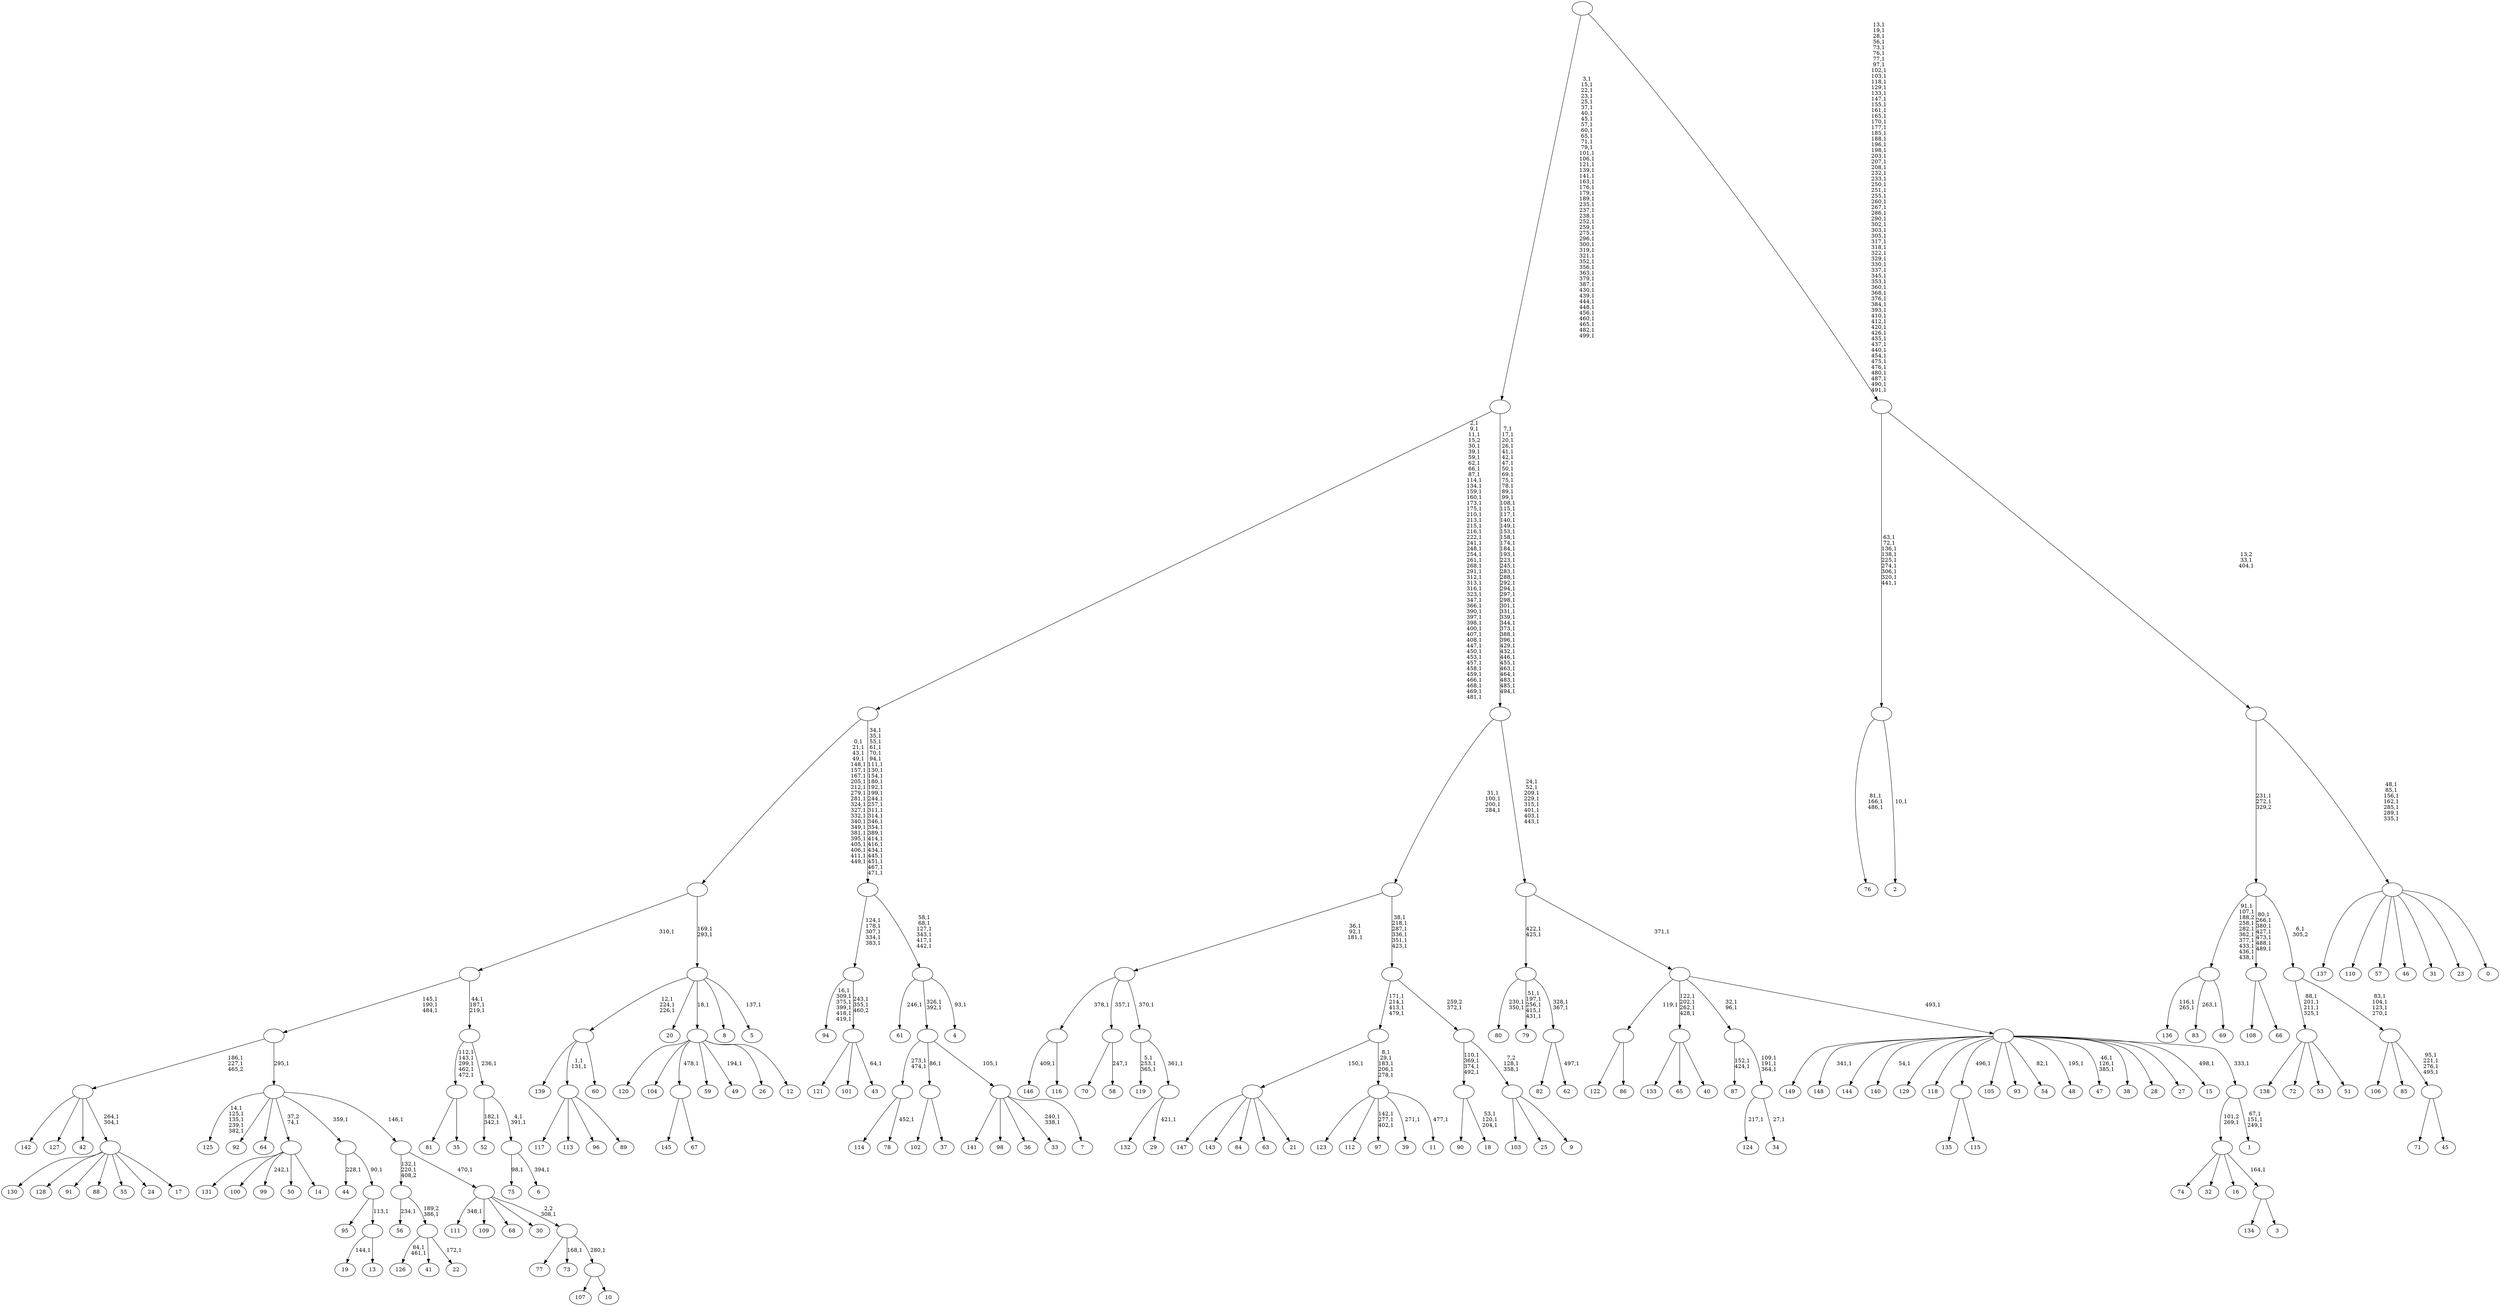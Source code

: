 digraph T {
	650 [label="149"]
	649 [label="148"]
	647 [label="147"]
	646 [label="146"]
	644 [label="145"]
	643 [label="144"]
	642 [label="143"]
	641 [label="142"]
	640 [label="141"]
	639 [label="140"]
	637 [label="139"]
	636 [label="138"]
	635 [label="137"]
	634 [label="136"]
	631 [label="135"]
	630 [label="134"]
	629 [label="133"]
	628 [label="132"]
	627 [label="131"]
	626 [label="130"]
	625 [label="129"]
	624 [label="128"]
	623 [label="127"]
	622 [label="126"]
	619 [label="125"]
	613 [label="124"]
	611 [label="123"]
	610 [label="122"]
	609 [label="121"]
	608 [label="120"]
	607 [label="119"]
	603 [label="118"]
	602 [label="117"]
	601 [label="116"]
	600 [label=""]
	599 [label="115"]
	598 [label=""]
	597 [label="114"]
	596 [label="113"]
	595 [label="112"]
	594 [label="111"]
	592 [label="110"]
	591 [label="109"]
	590 [label="108"]
	589 [label="107"]
	588 [label="106"]
	587 [label="105"]
	586 [label="104"]
	585 [label="103"]
	584 [label="102"]
	583 [label="101"]
	582 [label="100"]
	581 [label="99"]
	579 [label="98"]
	578 [label="97"]
	574 [label="96"]
	573 [label="95"]
	572 [label="94"]
	565 [label="93"]
	564 [label="92"]
	563 [label="91"]
	562 [label="90"]
	561 [label="89"]
	560 [label=""]
	558 [label="88"]
	557 [label="87"]
	554 [label="86"]
	553 [label=""]
	552 [label="85"]
	551 [label="84"]
	550 [label="83"]
	548 [label="82"]
	547 [label="81"]
	546 [label="80"]
	543 [label="79"]
	537 [label="78"]
	535 [label=""]
	533 [label="77"]
	532 [label="76"]
	528 [label="75"]
	526 [label="74"]
	525 [label="73"]
	523 [label="72"]
	522 [label="71"]
	521 [label="70"]
	520 [label="69"]
	519 [label=""]
	510 [label="68"]
	509 [label="67"]
	508 [label=""]
	507 [label="66"]
	506 [label=""]
	499 [label="65"]
	498 [label="64"]
	497 [label="63"]
	496 [label="62"]
	494 [label=""]
	492 [label=""]
	490 [label="61"]
	488 [label="60"]
	487 [label=""]
	484 [label="59"]
	483 [label="58"]
	481 [label=""]
	480 [label="57"]
	479 [label="56"]
	477 [label="55"]
	476 [label="54"]
	474 [label="53"]
	473 [label="52"]
	470 [label="51"]
	469 [label=""]
	465 [label="50"]
	464 [label="49"]
	462 [label="48"]
	460 [label="47"]
	456 [label="46"]
	455 [label="45"]
	454 [label=""]
	450 [label=""]
	446 [label=""]
	445 [label=""]
	443 [label="44"]
	441 [label="43"]
	439 [label=""]
	437 [label=""]
	432 [label="42"]
	431 [label="41"]
	430 [label="40"]
	429 [label=""]
	425 [label="39"]
	423 [label="38"]
	422 [label="37"]
	421 [label=""]
	420 [label="36"]
	419 [label="35"]
	418 [label=""]
	413 [label="34"]
	411 [label=""]
	408 [label=""]
	406 [label="33"]
	403 [label="32"]
	402 [label="31"]
	401 [label="30"]
	400 [label="29"]
	398 [label=""]
	397 [label=""]
	396 [label=""]
	393 [label="28"]
	392 [label="27"]
	391 [label="26"]
	390 [label="25"]
	389 [label="24"]
	388 [label="23"]
	387 [label="22"]
	385 [label=""]
	384 [label=""]
	382 [label="21"]
	381 [label=""]
	380 [label="20"]
	379 [label="19"]
	377 [label="18"]
	373 [label=""]
	369 [label="17"]
	368 [label=""]
	366 [label=""]
	364 [label="16"]
	363 [label="15"]
	361 [label="14"]
	360 [label=""]
	359 [label="13"]
	358 [label=""]
	357 [label=""]
	356 [label=""]
	355 [label="12"]
	354 [label=""]
	353 [label="11"]
	351 [label=""]
	346 [label=""]
	342 [label="10"]
	341 [label=""]
	340 [label=""]
	339 [label=""]
	338 [label=""]
	337 [label=""]
	336 [label=""]
	333 [label="9"]
	332 [label=""]
	330 [label=""]
	329 [label=""]
	323 [label=""]
	319 [label="8"]
	318 [label="7"]
	317 [label=""]
	316 [label=""]
	314 [label="6"]
	312 [label=""]
	310 [label=""]
	309 [label=""]
	306 [label=""]
	305 [label="5"]
	303 [label=""]
	301 [label=""]
	279 [label="4"]
	277 [label=""]
	271 [label=""]
	245 [label=""]
	197 [label="3"]
	196 [label=""]
	195 [label=""]
	194 [label="2"]
	192 [label=""]
	183 [label="1"]
	179 [label=""]
	178 [label=""]
	177 [label=""]
	176 [label=""]
	168 [label=""]
	121 [label=""]
	75 [label="0"]
	74 [label=""]
	67 [label=""]
	65 [label=""]
	0 [label=""]
	600 -> 646 [label="409,1"]
	600 -> 601 [label=""]
	598 -> 631 [label=""]
	598 -> 599 [label=""]
	560 -> 602 [label=""]
	560 -> 596 [label=""]
	560 -> 574 [label=""]
	560 -> 561 [label=""]
	553 -> 610 [label=""]
	553 -> 554 [label=""]
	535 -> 537 [label="452,1"]
	535 -> 597 [label=""]
	519 -> 550 [label="263,1"]
	519 -> 634 [label="116,1\n265,1"]
	519 -> 520 [label=""]
	508 -> 644 [label=""]
	508 -> 509 [label=""]
	506 -> 590 [label=""]
	506 -> 507 [label=""]
	494 -> 496 [label="497,1"]
	494 -> 548 [label=""]
	492 -> 494 [label="328,1\n367,1"]
	492 -> 543 [label="51,1\n197,1\n256,1\n415,1\n431,1"]
	492 -> 546 [label="230,1\n350,1"]
	487 -> 560 [label="1,1\n131,1"]
	487 -> 637 [label=""]
	487 -> 488 [label=""]
	481 -> 483 [label="247,1"]
	481 -> 521 [label=""]
	469 -> 636 [label=""]
	469 -> 523 [label=""]
	469 -> 474 [label=""]
	469 -> 470 [label=""]
	454 -> 522 [label=""]
	454 -> 455 [label=""]
	450 -> 454 [label="95,1\n221,1\n276,1\n495,1"]
	450 -> 588 [label=""]
	450 -> 552 [label=""]
	446 -> 450 [label="83,1\n104,1\n123,1\n270,1"]
	446 -> 469 [label="88,1\n201,1\n211,1\n325,1"]
	445 -> 506 [label="80,1\n266,1\n380,1\n427,1\n473,1\n488,1\n489,1"]
	445 -> 519 [label="91,1\n107,1\n188,2\n258,1\n282,1\n362,1\n377,1\n433,1\n436,1\n438,1"]
	445 -> 446 [label="6,1\n305,2"]
	439 -> 441 [label="64,1"]
	439 -> 609 [label=""]
	439 -> 583 [label=""]
	437 -> 439 [label="243,1\n355,1\n460,2"]
	437 -> 572 [label="16,1\n309,1\n375,1\n399,1\n418,1\n419,1"]
	429 -> 629 [label=""]
	429 -> 499 [label=""]
	429 -> 430 [label=""]
	421 -> 584 [label=""]
	421 -> 422 [label=""]
	418 -> 547 [label=""]
	418 -> 419 [label=""]
	411 -> 413 [label="27,1"]
	411 -> 613 [label="217,1"]
	408 -> 411 [label="109,1\n191,1\n364,1"]
	408 -> 557 [label="152,1\n424,1"]
	398 -> 400 [label="421,1"]
	398 -> 628 [label=""]
	397 -> 607 [label="5,1\n253,1\n365,1"]
	397 -> 398 [label="361,1"]
	396 -> 600 [label="378,1"]
	396 -> 481 [label="357,1"]
	396 -> 397 [label="370,1"]
	385 -> 387 [label="172,1"]
	385 -> 622 [label="84,1\n461,1"]
	385 -> 431 [label=""]
	384 -> 479 [label="234,1"]
	384 -> 385 [label="189,2\n386,1"]
	381 -> 647 [label=""]
	381 -> 642 [label=""]
	381 -> 551 [label=""]
	381 -> 497 [label=""]
	381 -> 382 [label=""]
	373 -> 377 [label="53,1\n120,1\n204,1"]
	373 -> 562 [label=""]
	368 -> 626 [label=""]
	368 -> 624 [label=""]
	368 -> 563 [label=""]
	368 -> 558 [label=""]
	368 -> 477 [label=""]
	368 -> 389 [label=""]
	368 -> 369 [label=""]
	366 -> 368 [label="264,1\n304,1"]
	366 -> 641 [label=""]
	366 -> 623 [label=""]
	366 -> 432 [label=""]
	360 -> 581 [label="242,1"]
	360 -> 627 [label=""]
	360 -> 582 [label=""]
	360 -> 465 [label=""]
	360 -> 361 [label=""]
	358 -> 379 [label="144,1"]
	358 -> 359 [label=""]
	357 -> 573 [label=""]
	357 -> 358 [label="113,1"]
	356 -> 443 [label="228,1"]
	356 -> 357 [label="90,1"]
	354 -> 464 [label="194,1"]
	354 -> 608 [label=""]
	354 -> 586 [label=""]
	354 -> 508 [label="478,1"]
	354 -> 484 [label=""]
	354 -> 391 [label=""]
	354 -> 355 [label=""]
	351 -> 353 [label="477,1"]
	351 -> 425 [label="271,1"]
	351 -> 578 [label="142,1\n277,1\n402,1"]
	351 -> 611 [label=""]
	351 -> 595 [label=""]
	346 -> 351 [label="8,1\n29,1\n183,1\n206,1\n278,1"]
	346 -> 381 [label="150,1"]
	341 -> 589 [label=""]
	341 -> 342 [label=""]
	340 -> 525 [label="168,1"]
	340 -> 533 [label=""]
	340 -> 341 [label="280,1"]
	339 -> 594 [label="348,1"]
	339 -> 591 [label=""]
	339 -> 510 [label=""]
	339 -> 401 [label=""]
	339 -> 340 [label="2,2\n308,1"]
	338 -> 384 [label="132,1\n220,1\n408,2"]
	338 -> 339 [label="470,1"]
	337 -> 619 [label="14,1\n125,1\n135,1\n239,1\n382,1"]
	337 -> 564 [label=""]
	337 -> 498 [label=""]
	337 -> 360 [label="37,2\n74,1"]
	337 -> 356 [label="359,1"]
	337 -> 338 [label="146,1"]
	336 -> 366 [label="186,1\n227,1\n465,2"]
	336 -> 337 [label="295,1"]
	332 -> 585 [label=""]
	332 -> 390 [label=""]
	332 -> 333 [label=""]
	330 -> 332 [label="7,2\n128,1\n358,1"]
	330 -> 373 [label="110,1\n369,1\n374,1\n492,1"]
	329 -> 346 [label="171,1\n214,1\n413,1\n479,1"]
	329 -> 330 [label="259,2\n372,1"]
	323 -> 329 [label="38,1\n218,1\n287,1\n336,1\n351,1\n423,1"]
	323 -> 396 [label="36,1\n92,1\n181,1"]
	317 -> 406 [label="240,1\n338,1"]
	317 -> 640 [label=""]
	317 -> 579 [label=""]
	317 -> 420 [label=""]
	317 -> 318 [label=""]
	316 -> 535 [label="273,1\n474,1"]
	316 -> 421 [label="86,1"]
	316 -> 317 [label="105,1"]
	312 -> 314 [label="394,1"]
	312 -> 528 [label="98,1"]
	310 -> 312 [label="4,1\n391,1"]
	310 -> 473 [label="182,1\n342,1"]
	309 -> 418 [label="112,1\n143,1\n299,1\n462,1\n472,1"]
	309 -> 310 [label="236,1"]
	306 -> 309 [label="44,1\n187,1\n219,1"]
	306 -> 336 [label="145,1\n190,1\n484,1"]
	303 -> 305 [label="137,1"]
	303 -> 487 [label="12,1\n224,1\n226,1"]
	303 -> 380 [label=""]
	303 -> 354 [label="18,1"]
	303 -> 319 [label=""]
	301 -> 303 [label="169,1\n293,1"]
	301 -> 306 [label="310,1"]
	277 -> 279 [label="93,1"]
	277 -> 316 [label="326,1\n392,1"]
	277 -> 490 [label="246,1"]
	271 -> 277 [label="58,1\n68,1\n127,1\n343,1\n417,1\n442,1"]
	271 -> 437 [label="124,1\n178,1\n307,1\n334,1\n383,1"]
	245 -> 271 [label="34,1\n35,1\n55,1\n61,1\n70,1\n94,1\n111,1\n130,1\n154,1\n180,1\n192,1\n199,1\n244,1\n257,1\n311,1\n314,1\n346,1\n354,1\n389,1\n414,1\n416,1\n434,1\n445,1\n451,1\n467,1\n471,1"]
	245 -> 301 [label="0,1\n21,1\n43,1\n49,1\n148,1\n157,1\n167,1\n205,1\n212,1\n279,1\n281,1\n324,1\n327,1\n332,1\n340,1\n349,1\n381,1\n395,1\n405,1\n406,1\n411,1\n449,1"]
	196 -> 630 [label=""]
	196 -> 197 [label=""]
	195 -> 526 [label=""]
	195 -> 403 [label=""]
	195 -> 364 [label=""]
	195 -> 196 [label="164,1"]
	192 -> 194 [label="10,1"]
	192 -> 532 [label="81,1\n166,1\n486,1"]
	179 -> 183 [label="67,1\n151,1\n249,1"]
	179 -> 195 [label="101,2\n269,1"]
	178 -> 363 [label="498,1"]
	178 -> 460 [label="46,1\n126,1\n385,1"]
	178 -> 462 [label="195,1"]
	178 -> 476 [label="82,1"]
	178 -> 639 [label="54,1"]
	178 -> 649 [label="341,1"]
	178 -> 650 [label=""]
	178 -> 643 [label=""]
	178 -> 625 [label=""]
	178 -> 603 [label=""]
	178 -> 598 [label="496,1"]
	178 -> 587 [label=""]
	178 -> 565 [label=""]
	178 -> 423 [label=""]
	178 -> 393 [label=""]
	178 -> 392 [label=""]
	178 -> 179 [label="333,1"]
	177 -> 408 [label="32,1\n96,1"]
	177 -> 429 [label="122,1\n202,1\n262,1\n428,1"]
	177 -> 553 [label="119,1"]
	177 -> 178 [label="493,1"]
	176 -> 492 [label="422,1\n425,1"]
	176 -> 177 [label="371,1"]
	168 -> 176 [label="24,1\n52,1\n209,1\n229,1\n315,1\n401,1\n403,1\n443,1"]
	168 -> 323 [label="31,1\n100,1\n200,1\n284,1"]
	121 -> 168 [label="7,1\n17,1\n20,1\n26,1\n41,1\n42,1\n47,1\n50,1\n69,1\n75,1\n78,1\n89,1\n99,1\n108,1\n115,1\n117,1\n140,1\n149,1\n153,1\n158,1\n174,1\n184,1\n193,1\n223,1\n245,1\n283,1\n288,1\n292,1\n294,1\n297,1\n298,1\n301,1\n331,1\n339,1\n344,1\n373,1\n388,1\n396,1\n429,1\n432,1\n446,1\n455,1\n463,1\n464,1\n483,1\n485,1\n494,1"]
	121 -> 245 [label="2,1\n9,1\n11,1\n15,2\n30,1\n39,1\n59,1\n62,1\n66,1\n87,1\n114,1\n134,1\n159,1\n160,1\n173,1\n175,1\n210,1\n213,1\n215,1\n216,1\n222,1\n241,1\n248,1\n254,1\n261,1\n268,1\n291,1\n312,1\n313,1\n316,1\n323,1\n347,1\n366,1\n390,1\n397,1\n398,1\n400,1\n407,1\n408,1\n447,1\n450,1\n453,1\n457,1\n458,1\n459,1\n466,1\n468,1\n469,1\n481,1"]
	74 -> 635 [label=""]
	74 -> 592 [label=""]
	74 -> 480 [label=""]
	74 -> 456 [label=""]
	74 -> 402 [label=""]
	74 -> 388 [label=""]
	74 -> 75 [label=""]
	67 -> 74 [label="48,1\n85,1\n156,1\n162,1\n285,1\n289,1\n335,1"]
	67 -> 445 [label="231,1\n272,1\n329,2"]
	65 -> 67 [label="13,2\n33,1\n404,1"]
	65 -> 192 [label="63,1\n72,1\n136,1\n138,1\n225,1\n274,1\n306,1\n320,1\n441,1"]
	0 -> 65 [label="13,1\n19,1\n28,1\n56,1\n73,1\n76,1\n77,1\n97,1\n102,1\n103,1\n118,1\n129,1\n133,1\n147,1\n155,1\n161,1\n165,1\n170,1\n177,1\n185,1\n188,1\n196,1\n198,1\n203,1\n207,1\n208,1\n232,1\n233,1\n250,1\n251,1\n255,1\n260,1\n267,1\n286,1\n290,1\n302,1\n303,1\n305,1\n317,1\n318,1\n322,1\n329,1\n330,1\n337,1\n345,1\n353,1\n360,1\n368,1\n376,1\n384,1\n393,1\n410,1\n412,1\n420,1\n426,1\n435,1\n437,1\n440,1\n454,1\n475,1\n476,1\n480,1\n487,1\n490,1\n491,1"]
	0 -> 121 [label="3,1\n15,1\n22,1\n23,1\n25,1\n37,1\n40,1\n45,1\n57,1\n60,1\n65,1\n71,1\n79,1\n101,1\n106,1\n121,1\n139,1\n141,1\n163,1\n176,1\n179,1\n189,1\n235,1\n237,1\n238,1\n252,1\n259,1\n275,1\n296,1\n300,1\n319,1\n321,1\n352,1\n356,1\n363,1\n379,1\n387,1\n430,1\n439,1\n444,1\n448,1\n456,1\n460,1\n465,1\n482,1\n499,1"]
}
